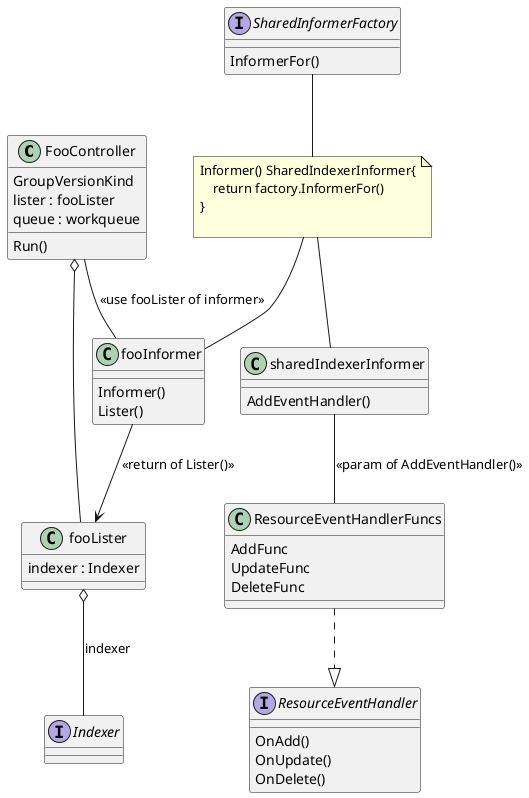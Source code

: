 @startuml

class FooController {
    GroupVersionKind
    ' Kind에 대한 group과 version까지 다 있어야 controller의 type을 정할 수 있다
    lister : fooLister
    queue : workqueue
    Run()
}
FooController -- fooInformer : <<use fooLister of informer>>
FooController o-- fooLister

class fooLister {
    indexer : Indexer
}
fooLister o-- Indexer : indexer

interface Indexer {
}

class fooInformer {
    Informer()
    Lister()
}
fooInformer --> fooLister : <<return of Lister()>>

interface SharedInformerFactory {
    InformerFor()
}
note as informernote
    Informer() SharedIndexerInformer{
        return factory.InformerFor()
    }

end note
SharedInformerFactory -- informernote
informernote -- fooInformer

class sharedIndexerInformer {
    AddEventHandler()
}
informernote -- sharedIndexerInformer
sharedIndexerInformer -- ResourceEventHandlerFuncs : <<param of AddEventHandler()>>

interface ResourceEventHandler {
    OnAdd()
    OnUpdate()
    OnDelete()
}

class ResourceEventHandlerFuncs {
    AddFunc
    UpdateFunc
    DeleteFunc
}
ResourceEventHandlerFuncs ..|> ResourceEventHandler
@enduml